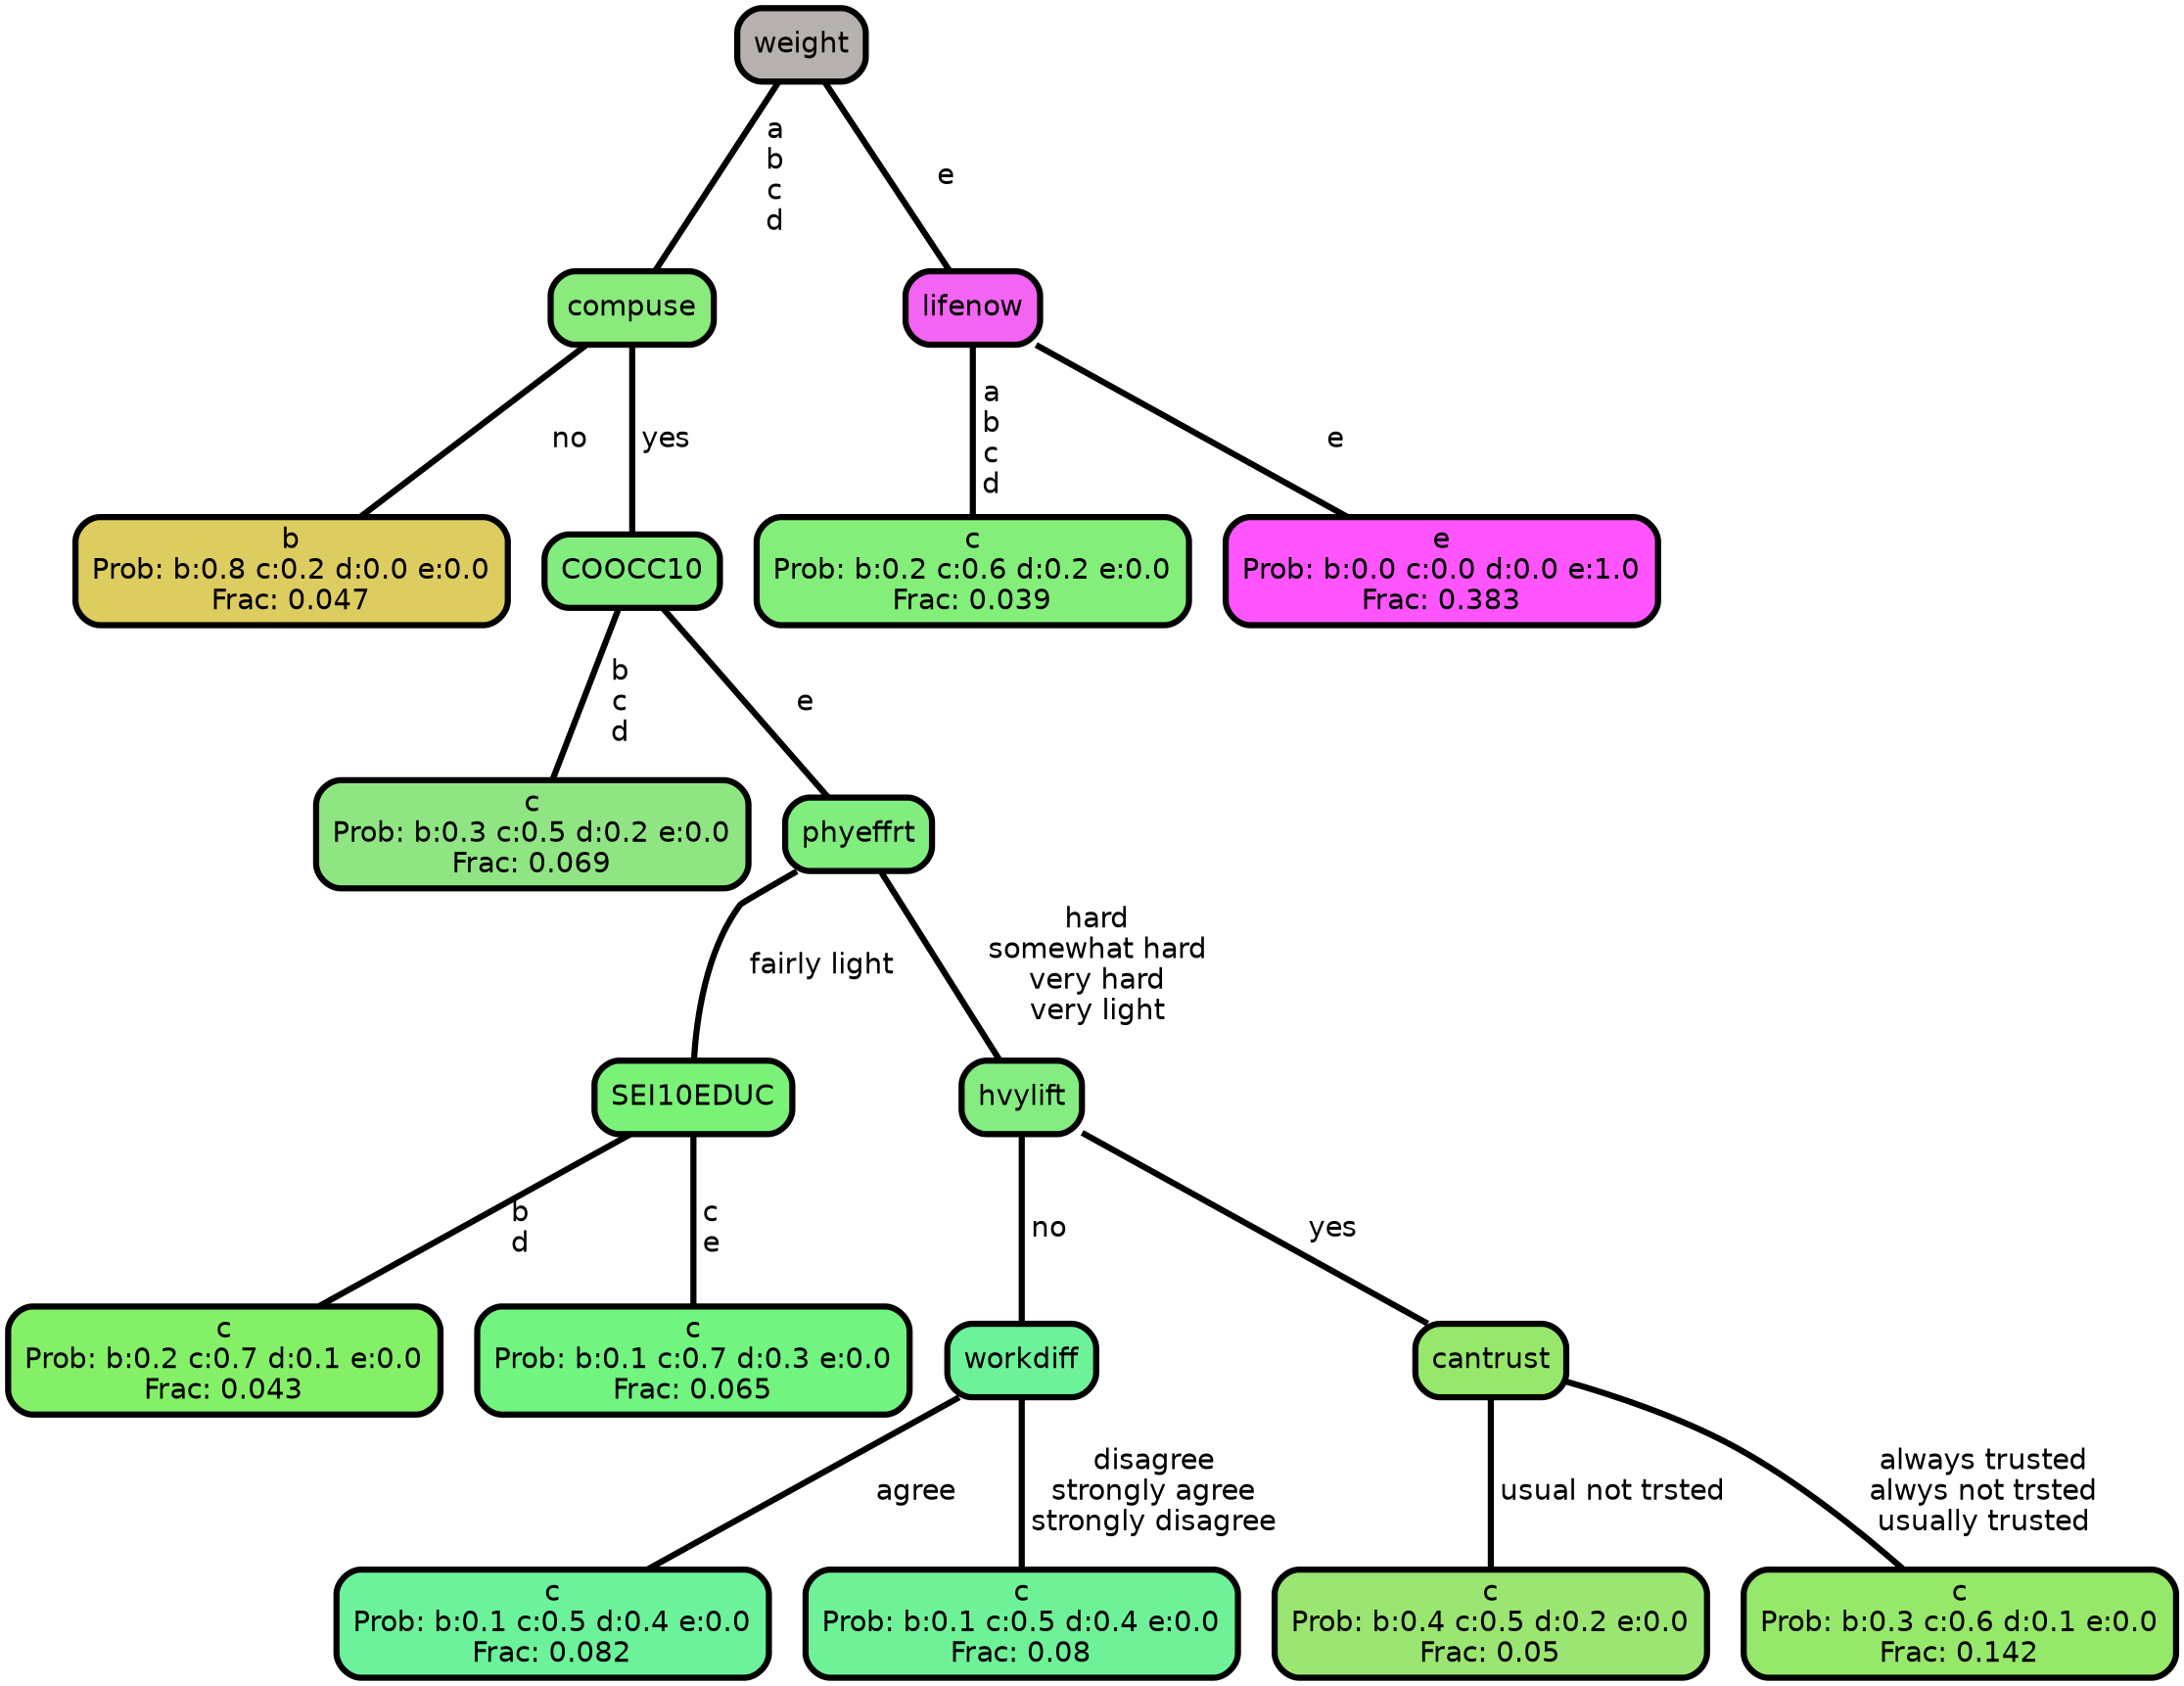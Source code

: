 graph Tree {
node [shape=box, style="filled, rounded",color="black",penwidth="3",fontcolor="black",                 fontname=helvetica] ;
graph [ranksep="0 equally", splines=straight,                 bgcolor=transparent, dpi=200] ;
edge [fontname=helvetica, color=black] ;
0 [label="b
Prob: b:0.8 c:0.2 d:0.0 e:0.0
Frac: 0.047", fillcolor="#ddcc5f"] ;
1 [label="compuse", fillcolor="#8aea7c"] ;
2 [label="c
Prob: b:0.3 c:0.5 d:0.2 e:0.0
Frac: 0.069", fillcolor="#8fe582"] ;
3 [label="COOCC10", fillcolor="#83ec7f"] ;
4 [label="c
Prob: b:0.2 c:0.7 d:0.1 e:0.0
Frac: 0.043", fillcolor="#84f068"] ;
5 [label="SEI10EDUC", fillcolor="#79f277"] ;
6 [label="c
Prob: b:0.1 c:0.7 d:0.3 e:0.0
Frac: 0.065", fillcolor="#71f480"] ;
7 [label="phyeffrt", fillcolor="#81ed7e"] ;
8 [label="c
Prob: b:0.1 c:0.5 d:0.4 e:0.0
Frac: 0.082", fillcolor="#6cf29a"] ;
9 [label="workdiff", fillcolor="#6df199"] ;
10 [label="c
Prob: b:0.1 c:0.5 d:0.4 e:0.0
Frac: 0.08", fillcolor="#6ff198"] ;
11 [label="hvylift", fillcolor="#84ec81"] ;
12 [label="c
Prob: b:0.4 c:0.5 d:0.2 e:0.0
Frac: 0.05", fillcolor="#9be573"] ;
13 [label="cantrust", fillcolor="#97e76c"] ;
14 [label="c
Prob: b:0.3 c:0.6 d:0.1 e:0.0
Frac: 0.142", fillcolor="#96e86a"] ;
15 [label="weight", fillcolor="#b6b1ae"] ;
16 [label="c
Prob: b:0.2 c:0.6 d:0.2 e:0.0
Frac: 0.039", fillcolor="#83ee79"] ;
17 [label="lifenow", fillcolor="#f264f1"] ;
18 [label="e
Prob: b:0.0 c:0.0 d:0.0 e:1.0
Frac: 0.383", fillcolor="#fe55fe"] ;
1 -- 0 [label=" no",penwidth=3] ;
1 -- 3 [label=" yes",penwidth=3] ;
3 -- 2 [label=" b\n c\n d",penwidth=3] ;
3 -- 7 [label=" e",penwidth=3] ;
5 -- 4 [label=" b\n d",penwidth=3] ;
5 -- 6 [label=" c\n e",penwidth=3] ;
7 -- 5 [label=" fairly light",penwidth=3] ;
7 -- 11 [label=" hard\n somewhat hard\n very hard\n very light",penwidth=3] ;
9 -- 8 [label=" agree",penwidth=3] ;
9 -- 10 [label=" disagree\n strongly agree\n strongly disagree",penwidth=3] ;
11 -- 9 [label=" no",penwidth=3] ;
11 -- 13 [label=" yes",penwidth=3] ;
13 -- 12 [label=" usual not trsted",penwidth=3] ;
13 -- 14 [label=" always trusted\n alwys not trsted\n usually trusted",penwidth=3] ;
15 -- 1 [label=" a\n b\n c\n d",penwidth=3] ;
15 -- 17 [label=" e",penwidth=3] ;
17 -- 16 [label=" a\n b\n c\n d",penwidth=3] ;
17 -- 18 [label=" e",penwidth=3] ;
{rank = same;}}